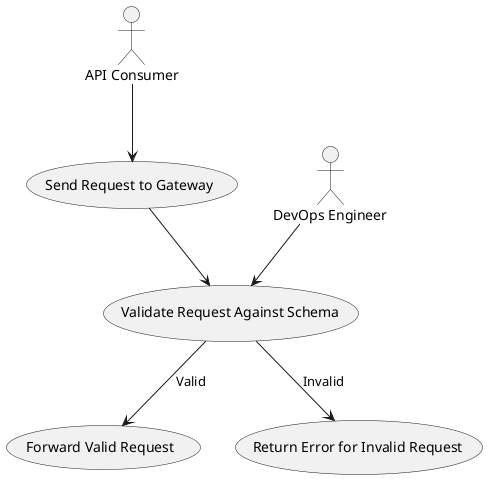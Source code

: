 @startuml
actor "API Consumer" as consumer
actor "DevOps Engineer" as devops

usecase "Send Request to Gateway" as uc1
usecase "Validate Request Against Schema" as uc2
usecase "Forward Valid Request" as uc3
usecase "Return Error for Invalid Request" as uc4

consumer --> uc1
uc1 --> uc2
uc2 --> uc3 : Valid
uc2 --> uc4 : Invalid
devops --> uc2
@enduml
